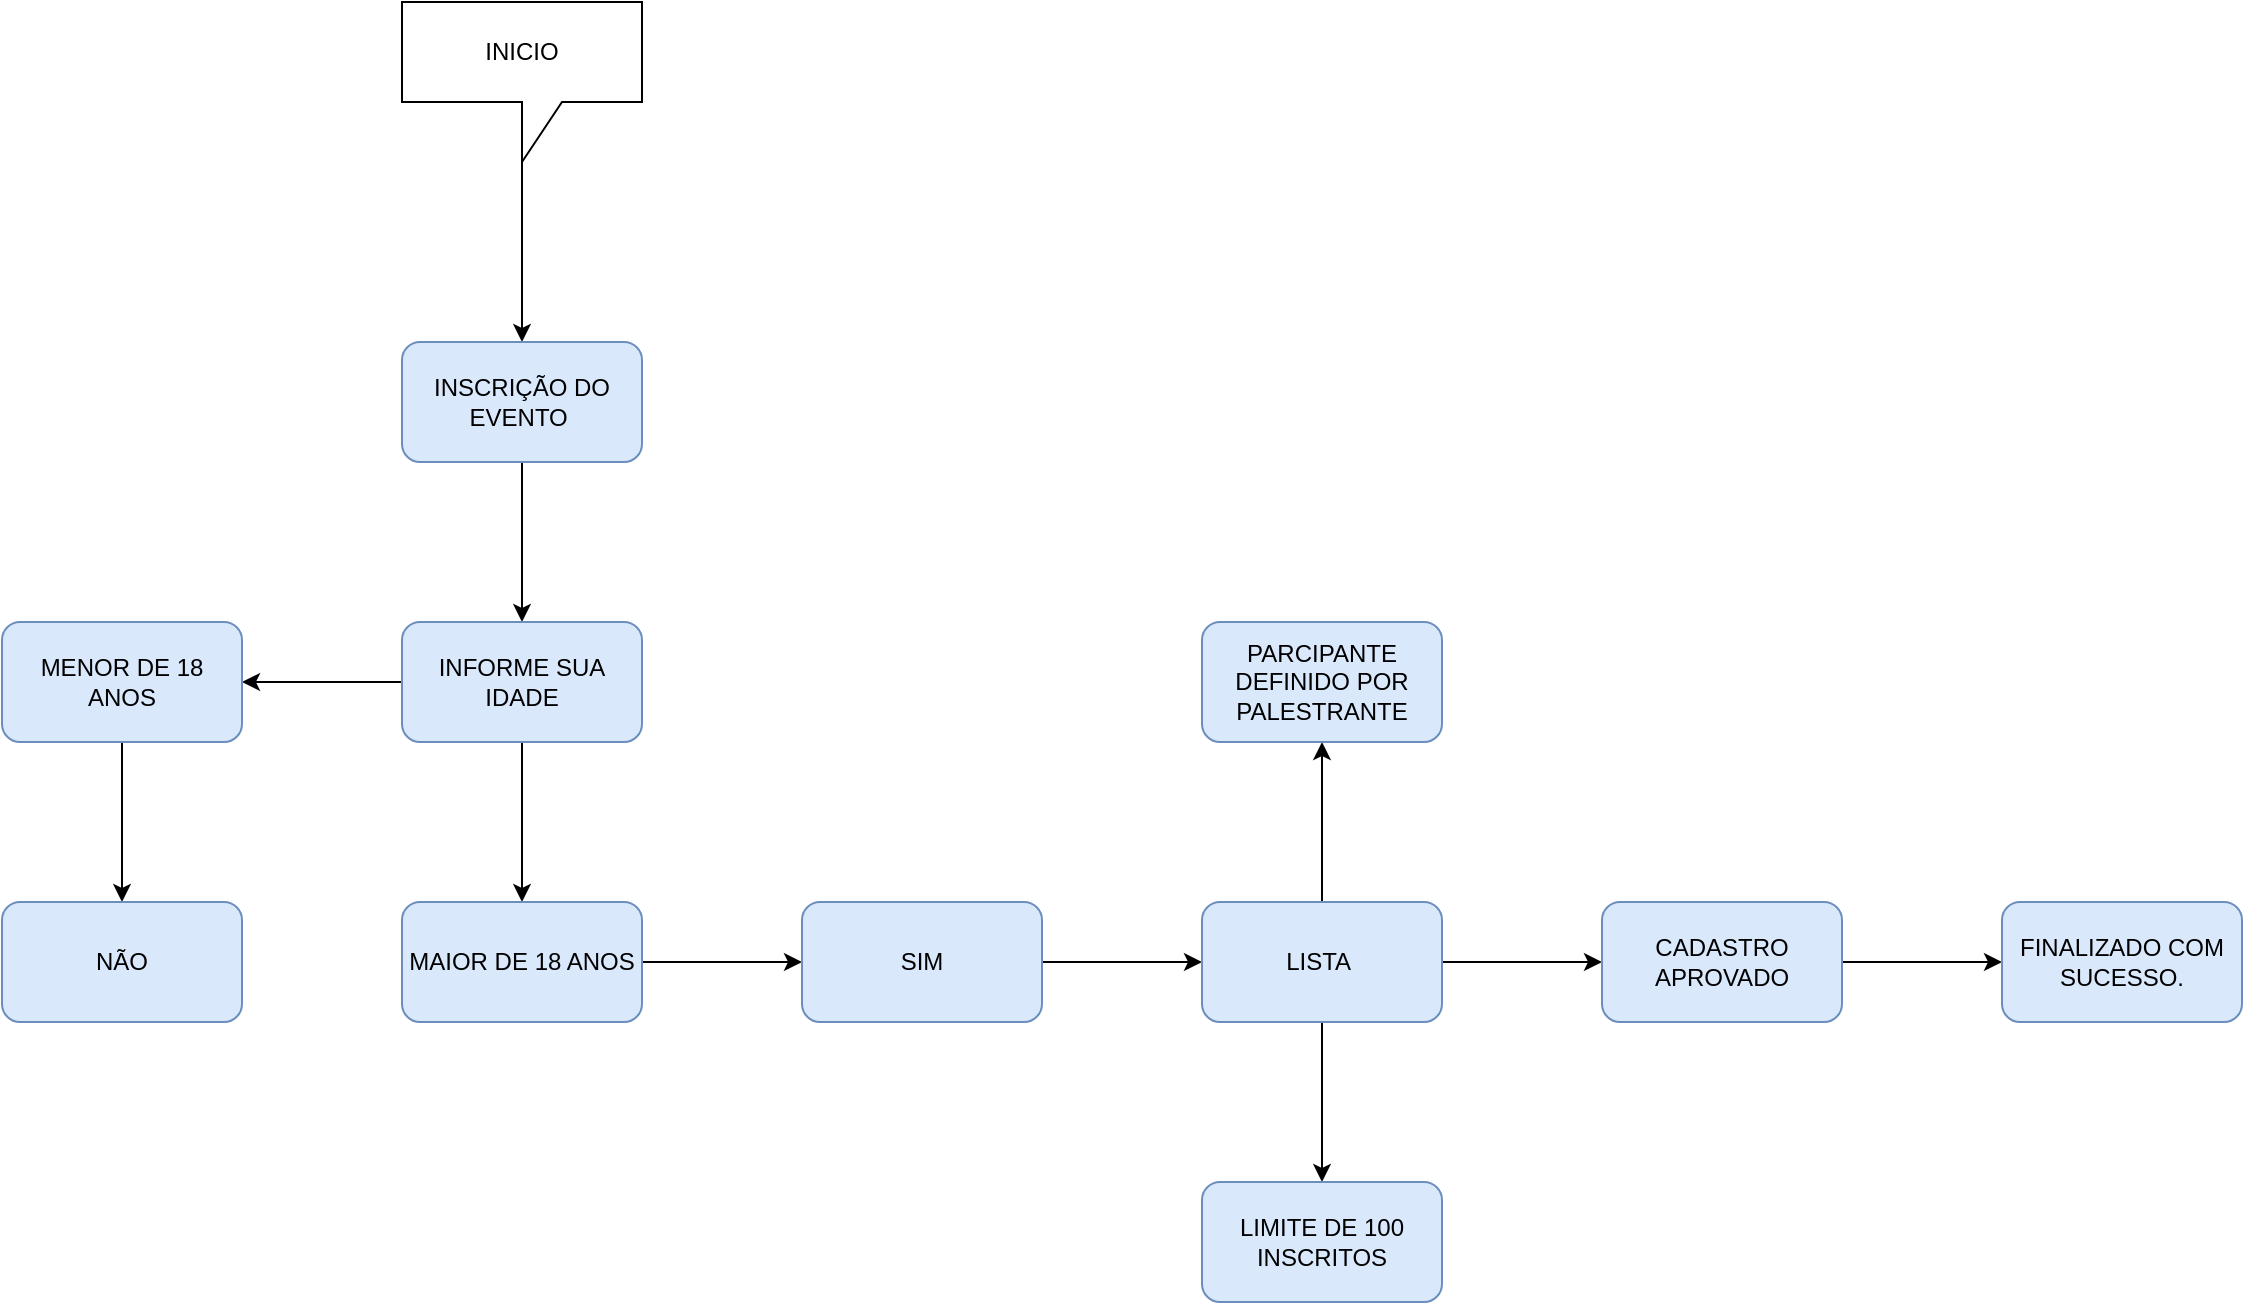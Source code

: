 <mxfile version="21.1.4" type="github">
  <diagram name="Página-1" id="pMf7kpR_u2eBYxhQ3swn">
    <mxGraphModel dx="1709" dy="484" grid="1" gridSize="10" guides="1" tooltips="1" connect="1" arrows="1" fold="1" page="1" pageScale="1" pageWidth="827" pageHeight="1169" math="0" shadow="0">
      <root>
        <mxCell id="0" />
        <mxCell id="1" parent="0" />
        <mxCell id="lwUBw1S72WFvgPPnt8Zy-23" value="" style="edgeStyle=orthogonalEdgeStyle;rounded=0;orthogonalLoop=1;jettySize=auto;html=1;" edge="1" parent="1" source="lwUBw1S72WFvgPPnt8Zy-17" target="lwUBw1S72WFvgPPnt8Zy-22">
          <mxGeometry relative="1" as="geometry" />
        </mxCell>
        <mxCell id="lwUBw1S72WFvgPPnt8Zy-17" value="INICIO" style="shape=callout;whiteSpace=wrap;html=1;perimeter=calloutPerimeter;" vertex="1" parent="1">
          <mxGeometry x="180" y="240" width="120" height="80" as="geometry" />
        </mxCell>
        <mxCell id="lwUBw1S72WFvgPPnt8Zy-40" value="" style="edgeStyle=orthogonalEdgeStyle;rounded=0;orthogonalLoop=1;jettySize=auto;html=1;" edge="1" parent="1" source="lwUBw1S72WFvgPPnt8Zy-22" target="lwUBw1S72WFvgPPnt8Zy-39">
          <mxGeometry relative="1" as="geometry" />
        </mxCell>
        <mxCell id="lwUBw1S72WFvgPPnt8Zy-22" value="INSCRIÇÃO DO EVENTO&amp;nbsp;" style="rounded=1;whiteSpace=wrap;html=1;fillColor=#dae8fc;strokeColor=#6c8ebf;" vertex="1" parent="1">
          <mxGeometry x="180" y="410" width="120" height="60" as="geometry" />
        </mxCell>
        <mxCell id="lwUBw1S72WFvgPPnt8Zy-42" value="" style="edgeStyle=orthogonalEdgeStyle;rounded=0;orthogonalLoop=1;jettySize=auto;html=1;" edge="1" parent="1" source="lwUBw1S72WFvgPPnt8Zy-39" target="lwUBw1S72WFvgPPnt8Zy-41">
          <mxGeometry relative="1" as="geometry" />
        </mxCell>
        <mxCell id="lwUBw1S72WFvgPPnt8Zy-49" value="" style="edgeStyle=orthogonalEdgeStyle;rounded=0;orthogonalLoop=1;jettySize=auto;html=1;" edge="1" parent="1" source="lwUBw1S72WFvgPPnt8Zy-39" target="lwUBw1S72WFvgPPnt8Zy-48">
          <mxGeometry relative="1" as="geometry" />
        </mxCell>
        <mxCell id="lwUBw1S72WFvgPPnt8Zy-39" value="INFORME SUA IDADE" style="rounded=1;whiteSpace=wrap;html=1;fillColor=#dae8fc;strokeColor=#6c8ebf;" vertex="1" parent="1">
          <mxGeometry x="180" y="550" width="120" height="60" as="geometry" />
        </mxCell>
        <mxCell id="lwUBw1S72WFvgPPnt8Zy-44" value="" style="edgeStyle=orthogonalEdgeStyle;rounded=0;orthogonalLoop=1;jettySize=auto;html=1;" edge="1" parent="1" source="lwUBw1S72WFvgPPnt8Zy-41" target="lwUBw1S72WFvgPPnt8Zy-43">
          <mxGeometry relative="1" as="geometry" />
        </mxCell>
        <mxCell id="lwUBw1S72WFvgPPnt8Zy-41" value="MENOR DE 18 ANOS" style="rounded=1;whiteSpace=wrap;html=1;fillColor=#dae8fc;strokeColor=#6c8ebf;" vertex="1" parent="1">
          <mxGeometry x="-20" y="550" width="120" height="60" as="geometry" />
        </mxCell>
        <mxCell id="lwUBw1S72WFvgPPnt8Zy-43" value="NÃO" style="whiteSpace=wrap;html=1;fillColor=#dae8fc;strokeColor=#6c8ebf;rounded=1;" vertex="1" parent="1">
          <mxGeometry x="-20" y="690" width="120" height="60" as="geometry" />
        </mxCell>
        <mxCell id="lwUBw1S72WFvgPPnt8Zy-51" value="" style="edgeStyle=orthogonalEdgeStyle;rounded=0;orthogonalLoop=1;jettySize=auto;html=1;" edge="1" parent="1" source="lwUBw1S72WFvgPPnt8Zy-48" target="lwUBw1S72WFvgPPnt8Zy-50">
          <mxGeometry relative="1" as="geometry" />
        </mxCell>
        <mxCell id="lwUBw1S72WFvgPPnt8Zy-48" value="MAIOR DE 18 ANOS" style="whiteSpace=wrap;html=1;fillColor=#dae8fc;strokeColor=#6c8ebf;rounded=1;" vertex="1" parent="1">
          <mxGeometry x="180" y="690" width="120" height="60" as="geometry" />
        </mxCell>
        <mxCell id="lwUBw1S72WFvgPPnt8Zy-56" value="" style="edgeStyle=orthogonalEdgeStyle;rounded=0;orthogonalLoop=1;jettySize=auto;html=1;" edge="1" parent="1" source="lwUBw1S72WFvgPPnt8Zy-50" target="lwUBw1S72WFvgPPnt8Zy-55">
          <mxGeometry relative="1" as="geometry" />
        </mxCell>
        <mxCell id="lwUBw1S72WFvgPPnt8Zy-50" value="SIM" style="whiteSpace=wrap;html=1;fillColor=#dae8fc;strokeColor=#6c8ebf;rounded=1;" vertex="1" parent="1">
          <mxGeometry x="380" y="690" width="120" height="60" as="geometry" />
        </mxCell>
        <mxCell id="lwUBw1S72WFvgPPnt8Zy-58" value="" style="edgeStyle=orthogonalEdgeStyle;rounded=0;orthogonalLoop=1;jettySize=auto;html=1;" edge="1" parent="1" source="lwUBw1S72WFvgPPnt8Zy-55" target="lwUBw1S72WFvgPPnt8Zy-57">
          <mxGeometry relative="1" as="geometry" />
        </mxCell>
        <mxCell id="lwUBw1S72WFvgPPnt8Zy-60" value="" style="edgeStyle=orthogonalEdgeStyle;rounded=0;orthogonalLoop=1;jettySize=auto;html=1;" edge="1" parent="1" source="lwUBw1S72WFvgPPnt8Zy-55" target="lwUBw1S72WFvgPPnt8Zy-59">
          <mxGeometry relative="1" as="geometry" />
        </mxCell>
        <mxCell id="lwUBw1S72WFvgPPnt8Zy-62" value="" style="edgeStyle=orthogonalEdgeStyle;rounded=0;orthogonalLoop=1;jettySize=auto;html=1;" edge="1" parent="1" source="lwUBw1S72WFvgPPnt8Zy-55" target="lwUBw1S72WFvgPPnt8Zy-61">
          <mxGeometry relative="1" as="geometry" />
        </mxCell>
        <mxCell id="lwUBw1S72WFvgPPnt8Zy-55" value="LISTA&amp;nbsp;" style="whiteSpace=wrap;html=1;fillColor=#dae8fc;strokeColor=#6c8ebf;rounded=1;" vertex="1" parent="1">
          <mxGeometry x="580" y="690" width="120" height="60" as="geometry" />
        </mxCell>
        <mxCell id="lwUBw1S72WFvgPPnt8Zy-57" value="LIMITE DE 100 INSCRITOS" style="whiteSpace=wrap;html=1;fillColor=#dae8fc;strokeColor=#6c8ebf;rounded=1;" vertex="1" parent="1">
          <mxGeometry x="580" y="830" width="120" height="60" as="geometry" />
        </mxCell>
        <mxCell id="lwUBw1S72WFvgPPnt8Zy-64" value="" style="edgeStyle=orthogonalEdgeStyle;rounded=0;orthogonalLoop=1;jettySize=auto;html=1;" edge="1" parent="1" source="lwUBw1S72WFvgPPnt8Zy-59" target="lwUBw1S72WFvgPPnt8Zy-63">
          <mxGeometry relative="1" as="geometry" />
        </mxCell>
        <mxCell id="lwUBw1S72WFvgPPnt8Zy-59" value="CADASTRO APROVADO" style="rounded=1;whiteSpace=wrap;html=1;fillColor=#dae8fc;strokeColor=#6c8ebf;" vertex="1" parent="1">
          <mxGeometry x="780" y="690" width="120" height="60" as="geometry" />
        </mxCell>
        <mxCell id="lwUBw1S72WFvgPPnt8Zy-61" value="PARCIPANTE DEFINIDO POR PALESTRANTE" style="whiteSpace=wrap;html=1;fillColor=#dae8fc;strokeColor=#6c8ebf;rounded=1;" vertex="1" parent="1">
          <mxGeometry x="580" y="550" width="120" height="60" as="geometry" />
        </mxCell>
        <mxCell id="lwUBw1S72WFvgPPnt8Zy-63" value="FINALIZADO COM SUCESSO." style="rounded=1;whiteSpace=wrap;html=1;fillColor=#dae8fc;strokeColor=#6c8ebf;" vertex="1" parent="1">
          <mxGeometry x="980" y="690" width="120" height="60" as="geometry" />
        </mxCell>
      </root>
    </mxGraphModel>
  </diagram>
</mxfile>
